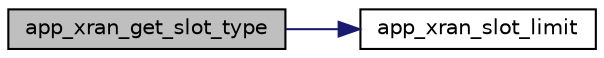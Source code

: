 digraph "app_xran_get_slot_type"
{
 // LATEX_PDF_SIZE
  edge [fontname="Helvetica",fontsize="10",labelfontname="Helvetica",labelfontsize="10"];
  node [fontname="Helvetica",fontsize="10",shape=record];
  rankdir="LR";
  Node1 [label="app_xran_get_slot_type",height=0.2,width=0.4,color="black", fillcolor="grey75", style="filled", fontcolor="black",tooltip=" "];
  Node1 -> Node2 [color="midnightblue",fontsize="10",style="solid",fontname="Helvetica"];
  Node2 [label="app_xran_slot_limit",height=0.2,width=0.4,color="black", fillcolor="white", style="filled",URL="$common_8c.html#a2b515e829520e3af448a4d00d22de161",tooltip=" "];
}
